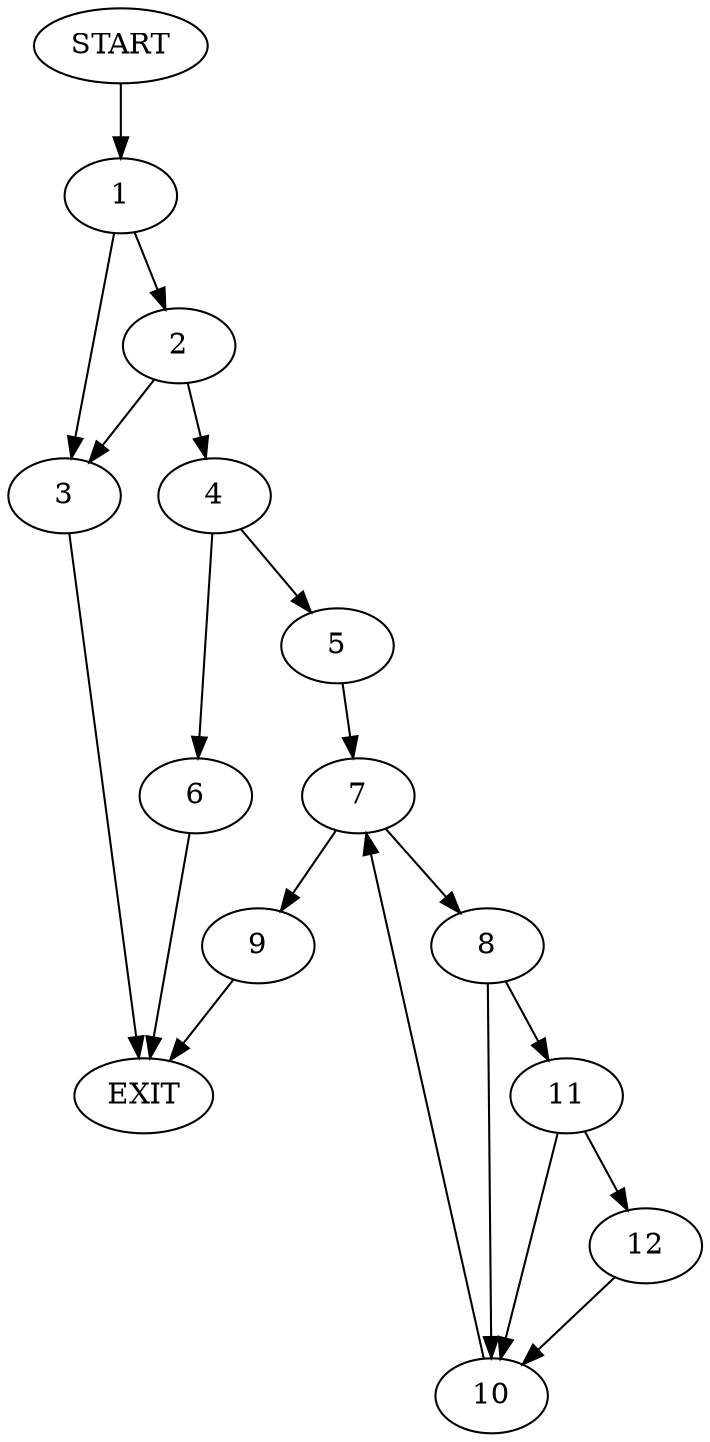 digraph {
0 [label="START"]
13 [label="EXIT"]
0 -> 1
1 -> 2
1 -> 3
3 -> 13
2 -> 3
2 -> 4
4 -> 5
4 -> 6
6 -> 13
5 -> 7
7 -> 8
7 -> 9
9 -> 13
8 -> 10
8 -> 11
11 -> 10
11 -> 12
10 -> 7
12 -> 10
}
